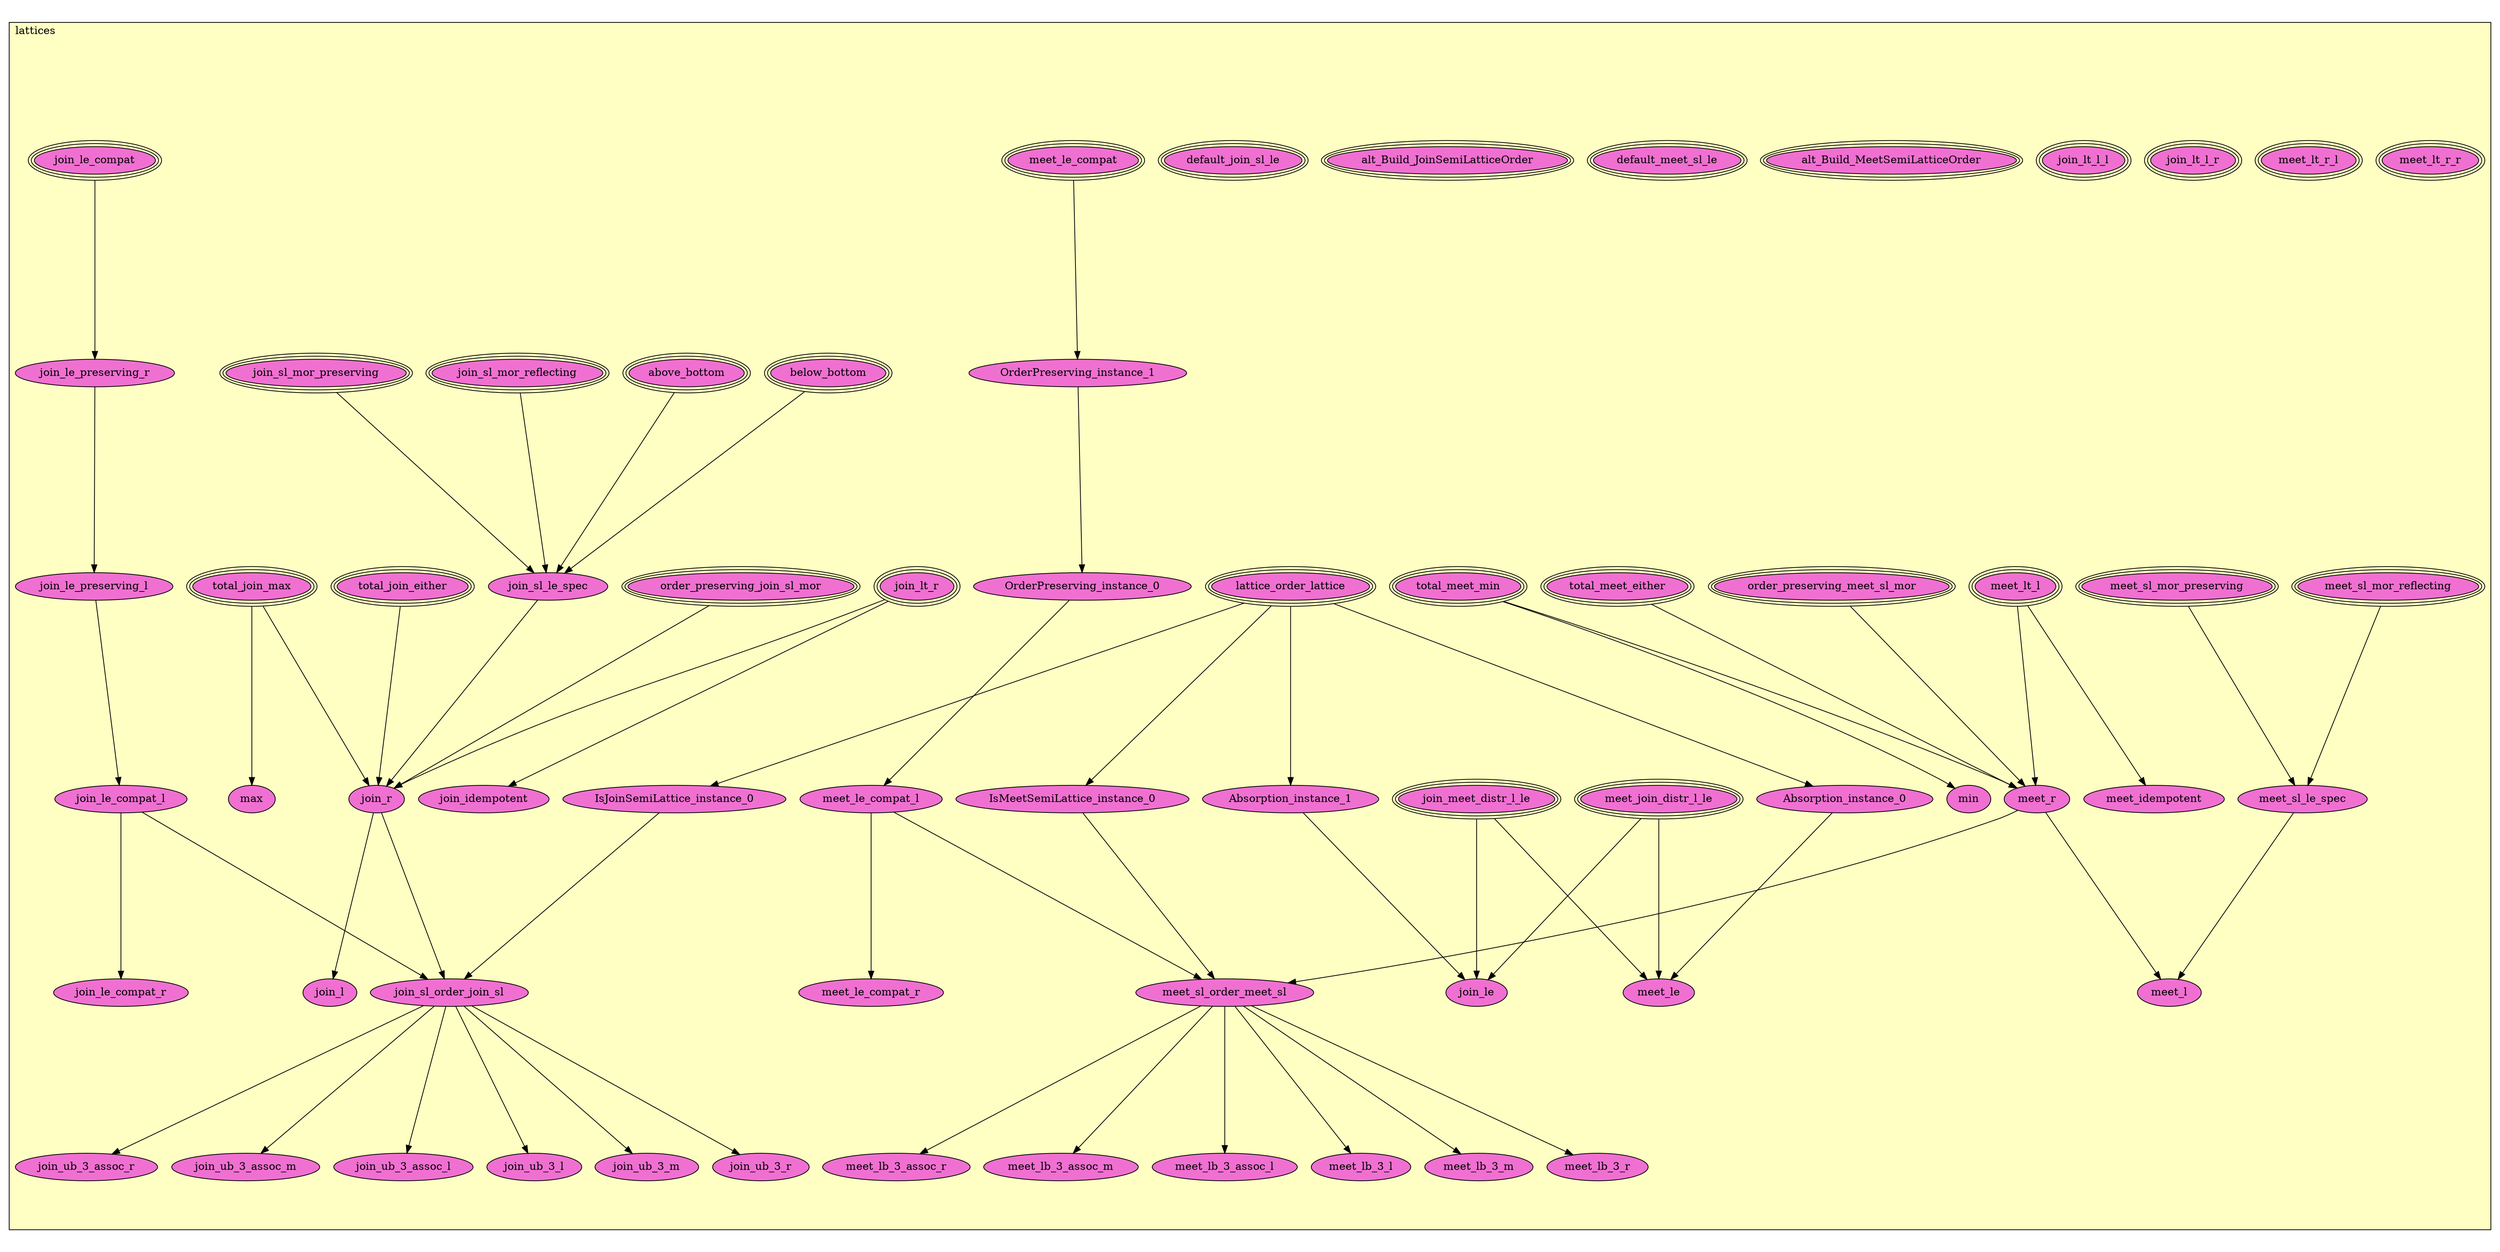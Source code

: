 digraph HoTT_Classes_orders_lattices {
  graph [ratio=0.5]
  node [style=filled]
lattices_meet_lt_l [label="meet_lt_l", URL=<lattices.html#meet_lt_l>, peripheries=3, fillcolor="#F070D1"] ;
lattices_meet_lt_r_r [label="meet_lt_r_r", URL=<lattices.html#meet_lt_r_r>, peripheries=3, fillcolor="#F070D1"] ;
lattices_meet_lt_r_l [label="meet_lt_r_l", URL=<lattices.html#meet_lt_r_l>, peripheries=3, fillcolor="#F070D1"] ;
lattices_join_lt_r [label="join_lt_r", URL=<lattices.html#join_lt_r>, peripheries=3, fillcolor="#F070D1"] ;
lattices_join_lt_l_r [label="join_lt_l_r", URL=<lattices.html#join_lt_l_r>, peripheries=3, fillcolor="#F070D1"] ;
lattices_join_lt_l_l [label="join_lt_l_l", URL=<lattices.html#join_lt_l_l>, peripheries=3, fillcolor="#F070D1"] ;
lattices_order_preserving_meet_sl_mor [label="order_preserving_meet_sl_mor", URL=<lattices.html#order_preserving_meet_sl_mor>, peripheries=3, fillcolor="#F070D1"] ;
lattices_order_preserving_join_sl_mor [label="order_preserving_join_sl_mor", URL=<lattices.html#order_preserving_join_sl_mor>, peripheries=3, fillcolor="#F070D1"] ;
lattices_meet_sl_mor_reflecting [label="meet_sl_mor_reflecting", URL=<lattices.html#meet_sl_mor_reflecting>, peripheries=3, fillcolor="#F070D1"] ;
lattices_meet_sl_mor_preserving [label="meet_sl_mor_preserving", URL=<lattices.html#meet_sl_mor_preserving>, peripheries=3, fillcolor="#F070D1"] ;
lattices_join_sl_mor_reflecting [label="join_sl_mor_reflecting", URL=<lattices.html#join_sl_mor_reflecting>, peripheries=3, fillcolor="#F070D1"] ;
lattices_join_sl_mor_preserving [label="join_sl_mor_preserving", URL=<lattices.html#join_sl_mor_preserving>, peripheries=3, fillcolor="#F070D1"] ;
lattices_alt_Build_MeetSemiLatticeOrder [label="alt_Build_MeetSemiLatticeOrder", URL=<lattices.html#alt_Build_MeetSemiLatticeOrder>, peripheries=3, fillcolor="#F070D1"] ;
lattices_default_meet_sl_le [label="default_meet_sl_le", URL=<lattices.html#default_meet_sl_le>, peripheries=3, fillcolor="#F070D1"] ;
lattices_alt_Build_JoinSemiLatticeOrder [label="alt_Build_JoinSemiLatticeOrder", URL=<lattices.html#alt_Build_JoinSemiLatticeOrder>, peripheries=3, fillcolor="#F070D1"] ;
lattices_default_join_sl_le [label="default_join_sl_le", URL=<lattices.html#default_join_sl_le>, peripheries=3, fillcolor="#F070D1"] ;
lattices_join_meet_distr_l_le [label="join_meet_distr_l_le", URL=<lattices.html#join_meet_distr_l_le>, peripheries=3, fillcolor="#F070D1"] ;
lattices_meet_join_distr_l_le [label="meet_join_distr_l_le", URL=<lattices.html#meet_join_distr_l_le>, peripheries=3, fillcolor="#F070D1"] ;
lattices_lattice_order_lattice [label="lattice_order_lattice", URL=<lattices.html#lattice_order_lattice>, peripheries=3, fillcolor="#F070D1"] ;
lattices_Absorption_instance_1 [label="Absorption_instance_1", URL=<lattices.html#Absorption_instance_1>, fillcolor="#F070D1"] ;
lattices_Absorption_instance_0 [label="Absorption_instance_0", URL=<lattices.html#Absorption_instance_0>, fillcolor="#F070D1"] ;
lattices_IsMeetSemiLattice_instance_0 [label="IsMeetSemiLattice_instance_0", URL=<lattices.html#IsMeetSemiLattice_instance_0>, fillcolor="#F070D1"] ;
lattices_IsJoinSemiLattice_instance_0 [label="IsJoinSemiLattice_instance_0", URL=<lattices.html#IsJoinSemiLattice_instance_0>, fillcolor="#F070D1"] ;
lattices_meet_idempotent [label="meet_idempotent", URL=<lattices.html#meet_idempotent>, fillcolor="#F070D1"] ;
lattices_total_meet_min [label="total_meet_min", URL=<lattices.html#total_meet_min>, peripheries=3, fillcolor="#F070D1"] ;
lattices_min [label="min", URL=<lattices.html#min>, fillcolor="#F070D1"] ;
lattices_total_meet_either [label="total_meet_either", URL=<lattices.html#total_meet_either>, peripheries=3, fillcolor="#F070D1"] ;
lattices_meet_le [label="meet_le", URL=<lattices.html#meet_le>, fillcolor="#F070D1"] ;
lattices_meet_le_compat [label="meet_le_compat", URL=<lattices.html#meet_le_compat>, peripheries=3, fillcolor="#F070D1"] ;
lattices_OrderPreserving_instance_1 [label="OrderPreserving_instance_1", URL=<lattices.html#OrderPreserving_instance_1>, fillcolor="#F070D1"] ;
lattices_OrderPreserving_instance_0 [label="OrderPreserving_instance_0", URL=<lattices.html#OrderPreserving_instance_0>, fillcolor="#F070D1"] ;
lattices_meet_sl_le_spec [label="meet_sl_le_spec", URL=<lattices.html#meet_sl_le_spec>, fillcolor="#F070D1"] ;
lattices_meet_r [label="meet_r", URL=<lattices.html#meet_r>, fillcolor="#F070D1"] ;
lattices_meet_l [label="meet_l", URL=<lattices.html#meet_l>, fillcolor="#F070D1"] ;
lattices_meet_le_compat_l [label="meet_le_compat_l", URL=<lattices.html#meet_le_compat_l>, fillcolor="#F070D1"] ;
lattices_meet_le_compat_r [label="meet_le_compat_r", URL=<lattices.html#meet_le_compat_r>, fillcolor="#F070D1"] ;
lattices_meet_sl_order_meet_sl [label="meet_sl_order_meet_sl", URL=<lattices.html#meet_sl_order_meet_sl>, fillcolor="#F070D1"] ;
lattices_meet_lb_3_assoc_r [label="meet_lb_3_assoc_r", URL=<lattices.html#meet_lb_3_assoc_r>, fillcolor="#F070D1"] ;
lattices_meet_lb_3_assoc_m [label="meet_lb_3_assoc_m", URL=<lattices.html#meet_lb_3_assoc_m>, fillcolor="#F070D1"] ;
lattices_meet_lb_3_assoc_l [label="meet_lb_3_assoc_l", URL=<lattices.html#meet_lb_3_assoc_l>, fillcolor="#F070D1"] ;
lattices_meet_lb_3_l [label="meet_lb_3_l", URL=<lattices.html#meet_lb_3_l>, fillcolor="#F070D1"] ;
lattices_meet_lb_3_m [label="meet_lb_3_m", URL=<lattices.html#meet_lb_3_m>, fillcolor="#F070D1"] ;
lattices_meet_lb_3_r [label="meet_lb_3_r", URL=<lattices.html#meet_lb_3_r>, fillcolor="#F070D1"] ;
lattices_below_bottom [label="below_bottom", URL=<lattices.html#below_bottom>, peripheries=3, fillcolor="#F070D1"] ;
lattices_above_bottom [label="above_bottom", URL=<lattices.html#above_bottom>, peripheries=3, fillcolor="#F070D1"] ;
lattices_join_idempotent [label="join_idempotent", URL=<lattices.html#join_idempotent>, fillcolor="#F070D1"] ;
lattices_total_join_max [label="total_join_max", URL=<lattices.html#total_join_max>, peripheries=3, fillcolor="#F070D1"] ;
lattices_max [label="max", URL=<lattices.html#max>, fillcolor="#F070D1"] ;
lattices_total_join_either [label="total_join_either", URL=<lattices.html#total_join_either>, peripheries=3, fillcolor="#F070D1"] ;
lattices_join_le [label="join_le", URL=<lattices.html#join_le>, fillcolor="#F070D1"] ;
lattices_join_le_compat [label="join_le_compat", URL=<lattices.html#join_le_compat>, peripheries=3, fillcolor="#F070D1"] ;
lattices_join_le_preserving_r [label="join_le_preserving_r", URL=<lattices.html#join_le_preserving_r>, fillcolor="#F070D1"] ;
lattices_join_le_preserving_l [label="join_le_preserving_l", URL=<lattices.html#join_le_preserving_l>, fillcolor="#F070D1"] ;
lattices_join_sl_le_spec [label="join_sl_le_spec", URL=<lattices.html#join_sl_le_spec>, fillcolor="#F070D1"] ;
lattices_join_r [label="join_r", URL=<lattices.html#join_r>, fillcolor="#F070D1"] ;
lattices_join_l [label="join_l", URL=<lattices.html#join_l>, fillcolor="#F070D1"] ;
lattices_join_le_compat_l [label="join_le_compat_l", URL=<lattices.html#join_le_compat_l>, fillcolor="#F070D1"] ;
lattices_join_le_compat_r [label="join_le_compat_r", URL=<lattices.html#join_le_compat_r>, fillcolor="#F070D1"] ;
lattices_join_sl_order_join_sl [label="join_sl_order_join_sl", URL=<lattices.html#join_sl_order_join_sl>, fillcolor="#F070D1"] ;
lattices_join_ub_3_assoc_r [label="join_ub_3_assoc_r", URL=<lattices.html#join_ub_3_assoc_r>, fillcolor="#F070D1"] ;
lattices_join_ub_3_assoc_m [label="join_ub_3_assoc_m", URL=<lattices.html#join_ub_3_assoc_m>, fillcolor="#F070D1"] ;
lattices_join_ub_3_assoc_l [label="join_ub_3_assoc_l", URL=<lattices.html#join_ub_3_assoc_l>, fillcolor="#F070D1"] ;
lattices_join_ub_3_l [label="join_ub_3_l", URL=<lattices.html#join_ub_3_l>, fillcolor="#F070D1"] ;
lattices_join_ub_3_m [label="join_ub_3_m", URL=<lattices.html#join_ub_3_m>, fillcolor="#F070D1"] ;
lattices_join_ub_3_r [label="join_ub_3_r", URL=<lattices.html#join_ub_3_r>, fillcolor="#F070D1"] ;
  lattices_meet_lt_l -> lattices_meet_idempotent [] ;
  lattices_meet_lt_l -> lattices_meet_r [] ;
  lattices_join_lt_r -> lattices_join_idempotent [] ;
  lattices_join_lt_r -> lattices_join_r [] ;
  lattices_order_preserving_meet_sl_mor -> lattices_meet_r [] ;
  lattices_order_preserving_join_sl_mor -> lattices_join_r [] ;
  lattices_meet_sl_mor_reflecting -> lattices_meet_sl_le_spec [] ;
  lattices_meet_sl_mor_preserving -> lattices_meet_sl_le_spec [] ;
  lattices_join_sl_mor_reflecting -> lattices_join_sl_le_spec [] ;
  lattices_join_sl_mor_preserving -> lattices_join_sl_le_spec [] ;
  lattices_join_meet_distr_l_le -> lattices_meet_le [] ;
  lattices_join_meet_distr_l_le -> lattices_join_le [] ;
  lattices_meet_join_distr_l_le -> lattices_meet_le [] ;
  lattices_meet_join_distr_l_le -> lattices_join_le [] ;
  lattices_lattice_order_lattice -> lattices_Absorption_instance_1 [] ;
  lattices_lattice_order_lattice -> lattices_Absorption_instance_0 [] ;
  lattices_lattice_order_lattice -> lattices_IsMeetSemiLattice_instance_0 [] ;
  lattices_lattice_order_lattice -> lattices_IsJoinSemiLattice_instance_0 [] ;
  lattices_Absorption_instance_1 -> lattices_join_le [] ;
  lattices_Absorption_instance_0 -> lattices_meet_le [] ;
  lattices_IsMeetSemiLattice_instance_0 -> lattices_meet_sl_order_meet_sl [] ;
  lattices_IsJoinSemiLattice_instance_0 -> lattices_join_sl_order_join_sl [] ;
  lattices_total_meet_min -> lattices_min [] ;
  lattices_total_meet_min -> lattices_meet_r [] ;
  lattices_total_meet_either -> lattices_meet_r [] ;
  lattices_meet_le_compat -> lattices_OrderPreserving_instance_1 [] ;
  lattices_OrderPreserving_instance_1 -> lattices_OrderPreserving_instance_0 [] ;
  lattices_OrderPreserving_instance_0 -> lattices_meet_le_compat_l [] ;
  lattices_meet_sl_le_spec -> lattices_meet_l [] ;
  lattices_meet_r -> lattices_meet_l [] ;
  lattices_meet_r -> lattices_meet_sl_order_meet_sl [] ;
  lattices_meet_le_compat_l -> lattices_meet_le_compat_r [] ;
  lattices_meet_le_compat_l -> lattices_meet_sl_order_meet_sl [] ;
  lattices_meet_sl_order_meet_sl -> lattices_meet_lb_3_assoc_r [] ;
  lattices_meet_sl_order_meet_sl -> lattices_meet_lb_3_assoc_m [] ;
  lattices_meet_sl_order_meet_sl -> lattices_meet_lb_3_assoc_l [] ;
  lattices_meet_sl_order_meet_sl -> lattices_meet_lb_3_l [] ;
  lattices_meet_sl_order_meet_sl -> lattices_meet_lb_3_m [] ;
  lattices_meet_sl_order_meet_sl -> lattices_meet_lb_3_r [] ;
  lattices_below_bottom -> lattices_join_sl_le_spec [] ;
  lattices_above_bottom -> lattices_join_sl_le_spec [] ;
  lattices_total_join_max -> lattices_max [] ;
  lattices_total_join_max -> lattices_join_r [] ;
  lattices_total_join_either -> lattices_join_r [] ;
  lattices_join_le_compat -> lattices_join_le_preserving_r [] ;
  lattices_join_le_preserving_r -> lattices_join_le_preserving_l [] ;
  lattices_join_le_preserving_l -> lattices_join_le_compat_l [] ;
  lattices_join_sl_le_spec -> lattices_join_r [] ;
  lattices_join_r -> lattices_join_l [] ;
  lattices_join_r -> lattices_join_sl_order_join_sl [] ;
  lattices_join_le_compat_l -> lattices_join_le_compat_r [] ;
  lattices_join_le_compat_l -> lattices_join_sl_order_join_sl [] ;
  lattices_join_sl_order_join_sl -> lattices_join_ub_3_assoc_r [] ;
  lattices_join_sl_order_join_sl -> lattices_join_ub_3_assoc_m [] ;
  lattices_join_sl_order_join_sl -> lattices_join_ub_3_assoc_l [] ;
  lattices_join_sl_order_join_sl -> lattices_join_ub_3_l [] ;
  lattices_join_sl_order_join_sl -> lattices_join_ub_3_m [] ;
  lattices_join_sl_order_join_sl -> lattices_join_ub_3_r [] ;
subgraph cluster_lattices { label="lattices"; fillcolor="#FFFFC3"; labeljust=l; style=filled 
lattices_join_ub_3_r; lattices_join_ub_3_m; lattices_join_ub_3_l; lattices_join_ub_3_assoc_l; lattices_join_ub_3_assoc_m; lattices_join_ub_3_assoc_r; lattices_join_sl_order_join_sl; lattices_join_le_compat_r; lattices_join_le_compat_l; lattices_join_l; lattices_join_r; lattices_join_sl_le_spec; lattices_join_le_preserving_l; lattices_join_le_preserving_r; lattices_join_le_compat; lattices_join_le; lattices_total_join_either; lattices_max; lattices_total_join_max; lattices_join_idempotent; lattices_above_bottom; lattices_below_bottom; lattices_meet_lb_3_r; lattices_meet_lb_3_m; lattices_meet_lb_3_l; lattices_meet_lb_3_assoc_l; lattices_meet_lb_3_assoc_m; lattices_meet_lb_3_assoc_r; lattices_meet_sl_order_meet_sl; lattices_meet_le_compat_r; lattices_meet_le_compat_l; lattices_meet_l; lattices_meet_r; lattices_meet_sl_le_spec; lattices_OrderPreserving_instance_0; lattices_OrderPreserving_instance_1; lattices_meet_le_compat; lattices_meet_le; lattices_total_meet_either; lattices_min; lattices_total_meet_min; lattices_meet_idempotent; lattices_IsJoinSemiLattice_instance_0; lattices_IsMeetSemiLattice_instance_0; lattices_Absorption_instance_0; lattices_Absorption_instance_1; lattices_lattice_order_lattice; lattices_meet_join_distr_l_le; lattices_join_meet_distr_l_le; lattices_default_join_sl_le; lattices_alt_Build_JoinSemiLatticeOrder; lattices_default_meet_sl_le; lattices_alt_Build_MeetSemiLatticeOrder; lattices_join_sl_mor_preserving; lattices_join_sl_mor_reflecting; lattices_meet_sl_mor_preserving; lattices_meet_sl_mor_reflecting; lattices_order_preserving_join_sl_mor; lattices_order_preserving_meet_sl_mor; lattices_join_lt_l_l; lattices_join_lt_l_r; lattices_join_lt_r; lattices_meet_lt_r_l; lattices_meet_lt_r_r; lattices_meet_lt_l; };
} /* END */
